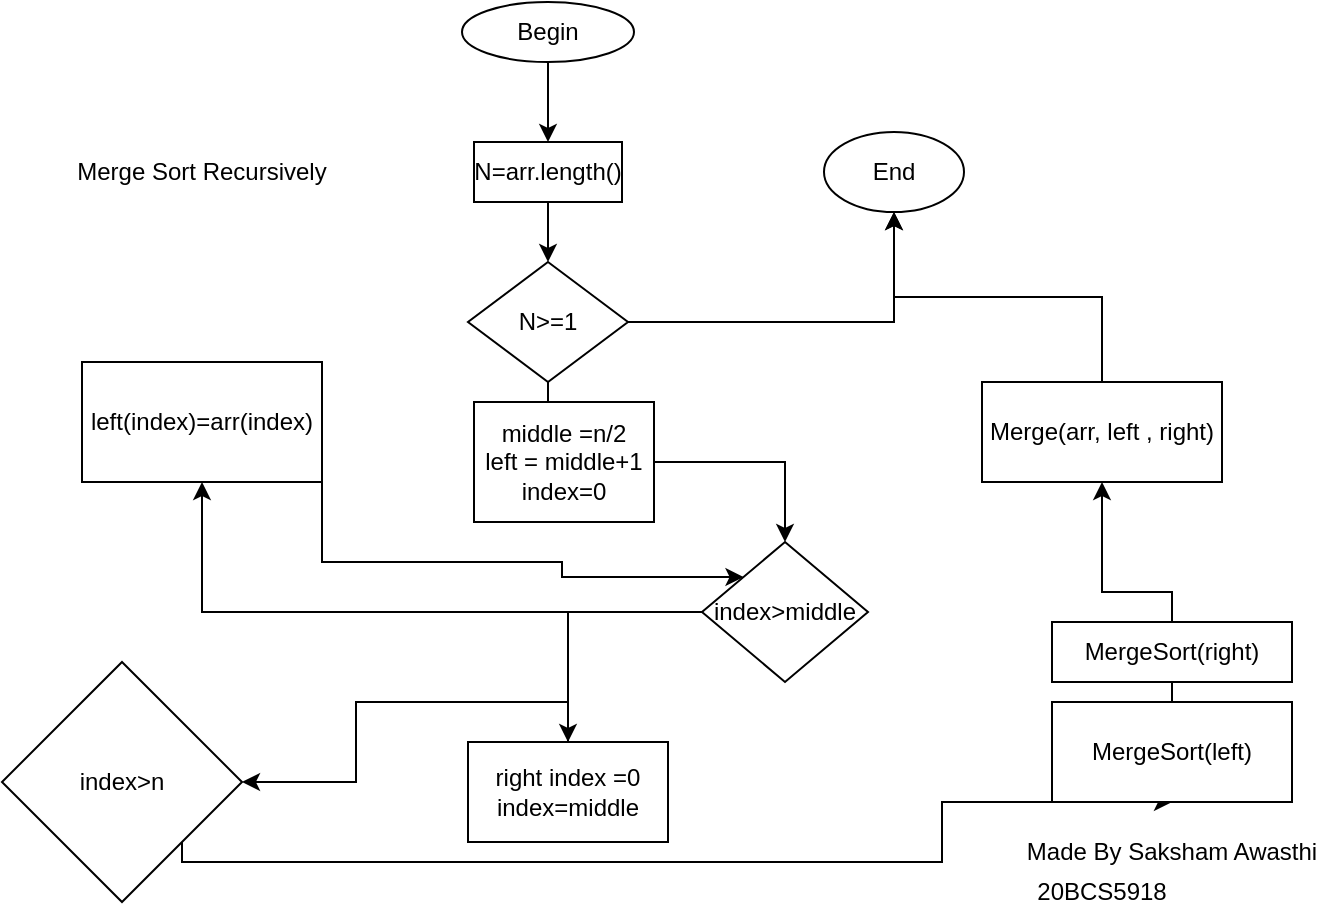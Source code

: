<mxfile version="15.4.3" type="github">
  <diagram id="C5RBs43oDa-KdzZeNtuy" name="Page-1">
    <mxGraphModel dx="782" dy="460" grid="1" gridSize="10" guides="1" tooltips="1" connect="1" arrows="1" fold="1" page="1" pageScale="1" pageWidth="827" pageHeight="1169" math="0" shadow="0">
      <root>
        <mxCell id="WIyWlLk6GJQsqaUBKTNV-0" />
        <mxCell id="WIyWlLk6GJQsqaUBKTNV-1" parent="WIyWlLk6GJQsqaUBKTNV-0" />
        <mxCell id="WIyWlLk6GJQsqaUBKTNV-9" value="Yes" style="edgeStyle=orthogonalEdgeStyle;rounded=0;html=1;jettySize=auto;orthogonalLoop=1;fontSize=11;endArrow=block;endFill=0;endSize=8;strokeWidth=1;shadow=0;labelBackgroundColor=none;" parent="WIyWlLk6GJQsqaUBKTNV-1" target="WIyWlLk6GJQsqaUBKTNV-12" edge="1">
          <mxGeometry y="10" relative="1" as="geometry">
            <mxPoint as="offset" />
            <mxPoint x="270" y="330" as="sourcePoint" />
          </mxGeometry>
        </mxCell>
        <mxCell id="0Tchr0rz9bZmoEHmEKqI-3" value="" style="edgeStyle=orthogonalEdgeStyle;rounded=0;orthogonalLoop=1;jettySize=auto;html=1;" edge="1" parent="WIyWlLk6GJQsqaUBKTNV-1" source="0Tchr0rz9bZmoEHmEKqI-0" target="0Tchr0rz9bZmoEHmEKqI-1">
          <mxGeometry relative="1" as="geometry" />
        </mxCell>
        <mxCell id="0Tchr0rz9bZmoEHmEKqI-0" value="Begin" style="ellipse;whiteSpace=wrap;html=1;" vertex="1" parent="WIyWlLk6GJQsqaUBKTNV-1">
          <mxGeometry x="350" y="20" width="86" height="30" as="geometry" />
        </mxCell>
        <mxCell id="0Tchr0rz9bZmoEHmEKqI-6" value="" style="edgeStyle=orthogonalEdgeStyle;rounded=0;orthogonalLoop=1;jettySize=auto;html=1;" edge="1" parent="WIyWlLk6GJQsqaUBKTNV-1" source="0Tchr0rz9bZmoEHmEKqI-1" target="0Tchr0rz9bZmoEHmEKqI-4">
          <mxGeometry relative="1" as="geometry" />
        </mxCell>
        <mxCell id="0Tchr0rz9bZmoEHmEKqI-1" value="N=arr.length()" style="rounded=0;whiteSpace=wrap;html=1;" vertex="1" parent="WIyWlLk6GJQsqaUBKTNV-1">
          <mxGeometry x="356" y="90" width="74" height="30" as="geometry" />
        </mxCell>
        <mxCell id="0Tchr0rz9bZmoEHmEKqI-8" value="" style="edgeStyle=orthogonalEdgeStyle;rounded=0;orthogonalLoop=1;jettySize=auto;html=1;" edge="1" parent="WIyWlLk6GJQsqaUBKTNV-1" source="0Tchr0rz9bZmoEHmEKqI-4" target="0Tchr0rz9bZmoEHmEKqI-7">
          <mxGeometry relative="1" as="geometry" />
        </mxCell>
        <mxCell id="0Tchr0rz9bZmoEHmEKqI-10" value="" style="edgeStyle=orthogonalEdgeStyle;rounded=0;orthogonalLoop=1;jettySize=auto;html=1;" edge="1" parent="WIyWlLk6GJQsqaUBKTNV-1" source="0Tchr0rz9bZmoEHmEKqI-4" target="0Tchr0rz9bZmoEHmEKqI-9">
          <mxGeometry relative="1" as="geometry" />
        </mxCell>
        <mxCell id="0Tchr0rz9bZmoEHmEKqI-4" value="N&amp;gt;=1" style="rhombus;whiteSpace=wrap;html=1;" vertex="1" parent="WIyWlLk6GJQsqaUBKTNV-1">
          <mxGeometry x="353" y="150" width="80" height="60" as="geometry" />
        </mxCell>
        <mxCell id="0Tchr0rz9bZmoEHmEKqI-7" value="End" style="ellipse;whiteSpace=wrap;html=1;" vertex="1" parent="WIyWlLk6GJQsqaUBKTNV-1">
          <mxGeometry x="531" y="85" width="70" height="40" as="geometry" />
        </mxCell>
        <mxCell id="0Tchr0rz9bZmoEHmEKqI-12" value="" style="edgeStyle=orthogonalEdgeStyle;rounded=0;orthogonalLoop=1;jettySize=auto;html=1;" edge="1" parent="WIyWlLk6GJQsqaUBKTNV-1" source="0Tchr0rz9bZmoEHmEKqI-9" target="0Tchr0rz9bZmoEHmEKqI-11">
          <mxGeometry relative="1" as="geometry" />
        </mxCell>
        <mxCell id="0Tchr0rz9bZmoEHmEKqI-9" value="middle =n/2&lt;br&gt;left = middle+1&lt;br&gt;index=0" style="rounded=0;whiteSpace=wrap;html=1;" vertex="1" parent="WIyWlLk6GJQsqaUBKTNV-1">
          <mxGeometry x="356" y="220" width="90" height="60" as="geometry" />
        </mxCell>
        <mxCell id="0Tchr0rz9bZmoEHmEKqI-14" value="" style="edgeStyle=orthogonalEdgeStyle;rounded=0;orthogonalLoop=1;jettySize=auto;html=1;" edge="1" parent="WIyWlLk6GJQsqaUBKTNV-1" source="0Tchr0rz9bZmoEHmEKqI-11" target="0Tchr0rz9bZmoEHmEKqI-13">
          <mxGeometry relative="1" as="geometry" />
        </mxCell>
        <mxCell id="0Tchr0rz9bZmoEHmEKqI-19" value="" style="edgeStyle=orthogonalEdgeStyle;rounded=0;orthogonalLoop=1;jettySize=auto;html=1;" edge="1" parent="WIyWlLk6GJQsqaUBKTNV-1" source="0Tchr0rz9bZmoEHmEKqI-11" target="0Tchr0rz9bZmoEHmEKqI-18">
          <mxGeometry relative="1" as="geometry" />
        </mxCell>
        <mxCell id="0Tchr0rz9bZmoEHmEKqI-11" value="index&amp;gt;middle" style="rhombus;whiteSpace=wrap;html=1;" vertex="1" parent="WIyWlLk6GJQsqaUBKTNV-1">
          <mxGeometry x="470" y="290" width="83" height="70" as="geometry" />
        </mxCell>
        <mxCell id="0Tchr0rz9bZmoEHmEKqI-16" value="" style="edgeStyle=orthogonalEdgeStyle;rounded=0;orthogonalLoop=1;jettySize=auto;html=1;" edge="1" parent="WIyWlLk6GJQsqaUBKTNV-1" source="0Tchr0rz9bZmoEHmEKqI-13" target="0Tchr0rz9bZmoEHmEKqI-15">
          <mxGeometry relative="1" as="geometry">
            <Array as="points">
              <mxPoint x="403" y="370" />
              <mxPoint x="297" y="370" />
              <mxPoint x="297" y="410" />
            </Array>
          </mxGeometry>
        </mxCell>
        <mxCell id="0Tchr0rz9bZmoEHmEKqI-13" value="right index =0&lt;br&gt;index=middle" style="rounded=0;whiteSpace=wrap;html=1;" vertex="1" parent="WIyWlLk6GJQsqaUBKTNV-1">
          <mxGeometry x="353" y="390" width="100" height="50" as="geometry" />
        </mxCell>
        <mxCell id="0Tchr0rz9bZmoEHmEKqI-22" style="edgeStyle=orthogonalEdgeStyle;rounded=0;orthogonalLoop=1;jettySize=auto;html=1;exitX=1;exitY=1;exitDx=0;exitDy=0;entryX=0.5;entryY=1;entryDx=0;entryDy=0;" edge="1" parent="WIyWlLk6GJQsqaUBKTNV-1" source="0Tchr0rz9bZmoEHmEKqI-15" target="0Tchr0rz9bZmoEHmEKqI-23">
          <mxGeometry relative="1" as="geometry">
            <mxPoint x="580" y="450" as="targetPoint" />
            <Array as="points">
              <mxPoint x="210" y="450" />
              <mxPoint x="590" y="450" />
            </Array>
          </mxGeometry>
        </mxCell>
        <mxCell id="0Tchr0rz9bZmoEHmEKqI-15" value="index&amp;gt;n" style="rhombus;whiteSpace=wrap;html=1;" vertex="1" parent="WIyWlLk6GJQsqaUBKTNV-1">
          <mxGeometry x="120" y="350" width="120" height="120" as="geometry" />
        </mxCell>
        <mxCell id="0Tchr0rz9bZmoEHmEKqI-17" value="" style="rounded=0;whiteSpace=wrap;html=1;" vertex="1" parent="WIyWlLk6GJQsqaUBKTNV-1">
          <mxGeometry x="160" y="200" width="120" height="60" as="geometry" />
        </mxCell>
        <mxCell id="0Tchr0rz9bZmoEHmEKqI-21" style="edgeStyle=orthogonalEdgeStyle;rounded=0;orthogonalLoop=1;jettySize=auto;html=1;exitX=1;exitY=0.5;exitDx=0;exitDy=0;entryX=0;entryY=0;entryDx=0;entryDy=0;" edge="1" parent="WIyWlLk6GJQsqaUBKTNV-1" source="0Tchr0rz9bZmoEHmEKqI-18" target="0Tchr0rz9bZmoEHmEKqI-11">
          <mxGeometry relative="1" as="geometry">
            <mxPoint x="400" y="290" as="targetPoint" />
            <Array as="points">
              <mxPoint x="280" y="300" />
              <mxPoint x="400" y="300" />
              <mxPoint x="400" y="308" />
            </Array>
          </mxGeometry>
        </mxCell>
        <mxCell id="0Tchr0rz9bZmoEHmEKqI-18" value="left(index)=arr(index)" style="whiteSpace=wrap;html=1;" vertex="1" parent="WIyWlLk6GJQsqaUBKTNV-1">
          <mxGeometry x="160" y="200" width="120" height="60" as="geometry" />
        </mxCell>
        <mxCell id="0Tchr0rz9bZmoEHmEKqI-26" value="" style="edgeStyle=orthogonalEdgeStyle;rounded=0;orthogonalLoop=1;jettySize=auto;html=1;" edge="1" parent="WIyWlLk6GJQsqaUBKTNV-1" source="0Tchr0rz9bZmoEHmEKqI-23" target="0Tchr0rz9bZmoEHmEKqI-25">
          <mxGeometry relative="1" as="geometry" />
        </mxCell>
        <mxCell id="0Tchr0rz9bZmoEHmEKqI-23" value="MergeSort(left)" style="rounded=0;whiteSpace=wrap;html=1;" vertex="1" parent="WIyWlLk6GJQsqaUBKTNV-1">
          <mxGeometry x="645" y="370" width="120" height="50" as="geometry" />
        </mxCell>
        <mxCell id="0Tchr0rz9bZmoEHmEKqI-24" value="MergeSort(right)" style="rounded=0;whiteSpace=wrap;html=1;" vertex="1" parent="WIyWlLk6GJQsqaUBKTNV-1">
          <mxGeometry x="645" y="330" width="120" height="30" as="geometry" />
        </mxCell>
        <mxCell id="0Tchr0rz9bZmoEHmEKqI-27" style="edgeStyle=orthogonalEdgeStyle;rounded=0;orthogonalLoop=1;jettySize=auto;html=1;exitX=0.5;exitY=0;exitDx=0;exitDy=0;" edge="1" parent="WIyWlLk6GJQsqaUBKTNV-1" source="0Tchr0rz9bZmoEHmEKqI-25" target="0Tchr0rz9bZmoEHmEKqI-7">
          <mxGeometry relative="1" as="geometry" />
        </mxCell>
        <mxCell id="0Tchr0rz9bZmoEHmEKqI-25" value="Merge(arr, left , right)" style="rounded=0;whiteSpace=wrap;html=1;" vertex="1" parent="WIyWlLk6GJQsqaUBKTNV-1">
          <mxGeometry x="610" y="210" width="120" height="50" as="geometry" />
        </mxCell>
        <mxCell id="0Tchr0rz9bZmoEHmEKqI-28" value="Merge Sort Recursively" style="text;html=1;strokeColor=none;fillColor=none;align=center;verticalAlign=middle;whiteSpace=wrap;rounded=0;" vertex="1" parent="WIyWlLk6GJQsqaUBKTNV-1">
          <mxGeometry x="140" y="75" width="160" height="60" as="geometry" />
        </mxCell>
        <mxCell id="0Tchr0rz9bZmoEHmEKqI-29" value="Made By Saksham Awasthi" style="text;html=1;strokeColor=none;fillColor=none;align=center;verticalAlign=middle;whiteSpace=wrap;rounded=0;" vertex="1" parent="WIyWlLk6GJQsqaUBKTNV-1">
          <mxGeometry x="620" y="430" width="170" height="30" as="geometry" />
        </mxCell>
        <mxCell id="0Tchr0rz9bZmoEHmEKqI-30" value="20BCS5918" style="text;html=1;strokeColor=none;fillColor=none;align=center;verticalAlign=middle;whiteSpace=wrap;rounded=0;" vertex="1" parent="WIyWlLk6GJQsqaUBKTNV-1">
          <mxGeometry x="630" y="450" width="80" height="30" as="geometry" />
        </mxCell>
      </root>
    </mxGraphModel>
  </diagram>
</mxfile>
